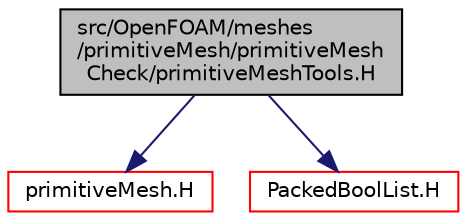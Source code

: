 digraph "src/OpenFOAM/meshes/primitiveMesh/primitiveMeshCheck/primitiveMeshTools.H"
{
  bgcolor="transparent";
  edge [fontname="Helvetica",fontsize="10",labelfontname="Helvetica",labelfontsize="10"];
  node [fontname="Helvetica",fontsize="10",shape=record];
  Node0 [label="src/OpenFOAM/meshes\l/primitiveMesh/primitiveMesh\lCheck/primitiveMeshTools.H",height=0.2,width=0.4,color="black", fillcolor="grey75", style="filled", fontcolor="black"];
  Node0 -> Node1 [color="midnightblue",fontsize="10",style="solid",fontname="Helvetica"];
  Node1 [label="primitiveMesh.H",height=0.2,width=0.4,color="red",URL="$a12650.html"];
  Node0 -> Node178 [color="midnightblue",fontsize="10",style="solid",fontname="Helvetica"];
  Node178 [label="PackedBoolList.H",height=0.2,width=0.4,color="red",URL="$a09398.html"];
}
